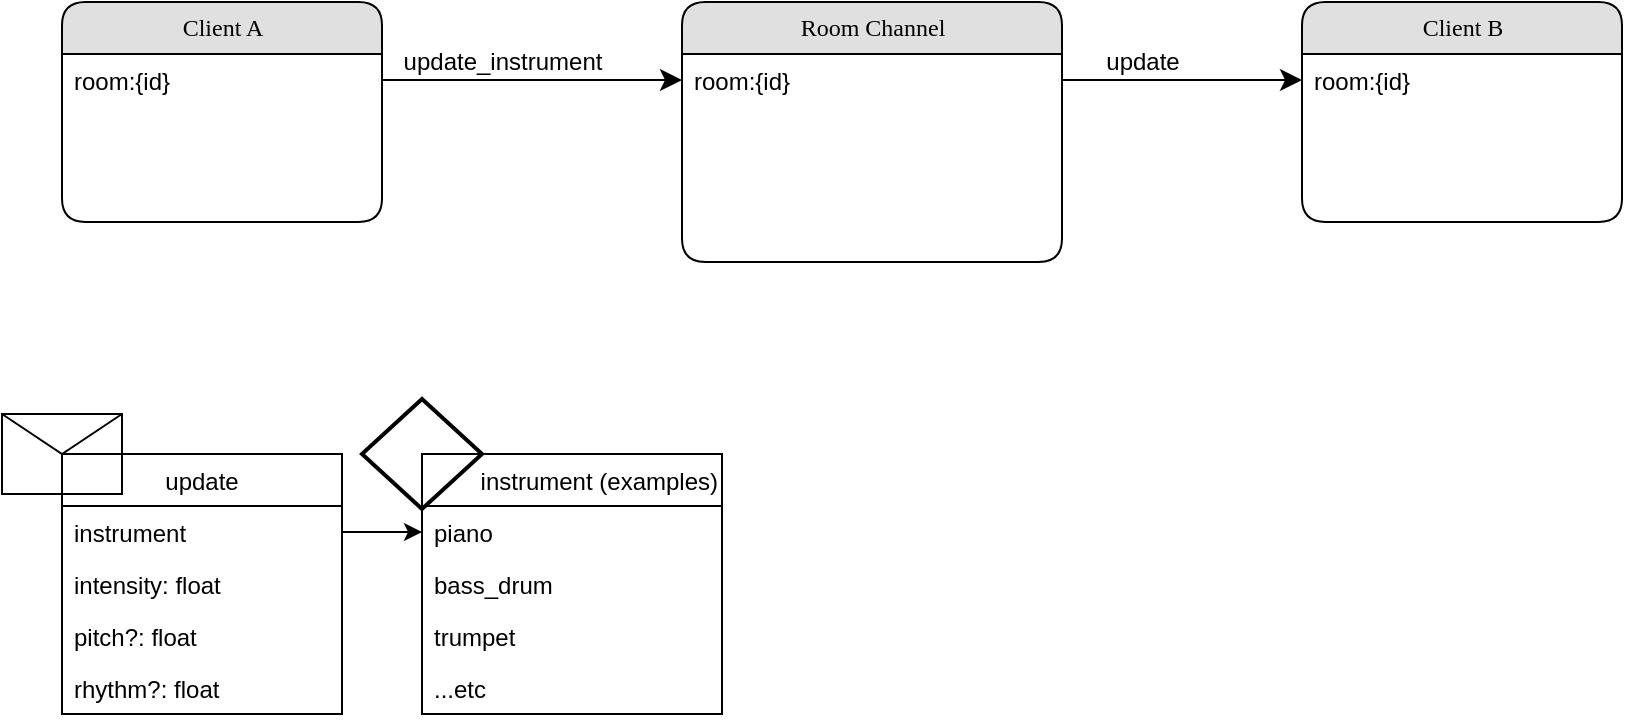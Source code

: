 <mxfile version="17.4.6" type="github">
  <diagram name="Page-1" id="5d7acffa-a066-3a61-03fe-96351882024d">
    <mxGraphModel dx="1262" dy="720" grid="1" gridSize="10" guides="1" tooltips="1" connect="1" arrows="1" fold="1" page="1" pageScale="1" pageWidth="1100" pageHeight="850" background="#ffffff" math="0" shadow="0">
      <root>
        <mxCell id="0" />
        <mxCell id="1" parent="0" />
        <mxCell id="21ea969265ad0168-6" value="&lt;div&gt;Client A&lt;/div&gt;" style="swimlane;html=1;fontStyle=0;childLayout=stackLayout;horizontal=1;startSize=26;fillColor=#e0e0e0;horizontalStack=0;resizeParent=1;resizeLast=0;collapsible=1;marginBottom=0;swimlaneFillColor=#ffffff;align=center;rounded=1;shadow=0;comic=0;labelBackgroundColor=none;strokeWidth=1;fontFamily=Verdana;fontSize=12" parent="1" vertex="1">
          <mxGeometry x="160" y="74" width="160" height="110" as="geometry" />
        </mxCell>
        <mxCell id="21ea969265ad0168-8" value="room:{id}" style="text;html=1;strokeColor=none;fillColor=none;spacingLeft=4;spacingRight=4;whiteSpace=wrap;overflow=hidden;rotatable=0;points=[[0,0.5],[1,0.5]];portConstraint=eastwest;" parent="21ea969265ad0168-6" vertex="1">
          <mxGeometry y="26" width="160" height="26" as="geometry" />
        </mxCell>
        <mxCell id="21ea969265ad0168-10" value="&lt;div&gt;Room Channel&lt;/div&gt;" style="swimlane;html=1;fontStyle=0;childLayout=stackLayout;horizontal=1;startSize=26;fillColor=#e0e0e0;horizontalStack=0;resizeParent=1;resizeLast=0;collapsible=1;marginBottom=0;swimlaneFillColor=#ffffff;align=center;rounded=1;shadow=0;comic=0;labelBackgroundColor=none;strokeWidth=1;fontFamily=Verdana;fontSize=12" parent="1" vertex="1">
          <mxGeometry x="470" y="74" width="190" height="130" as="geometry" />
        </mxCell>
        <mxCell id="21ea969265ad0168-11" value="&lt;div&gt;room:{id}&lt;/div&gt;&lt;div&gt;&lt;br&gt;&lt;/div&gt;" style="text;html=1;strokeColor=none;fillColor=none;spacingLeft=4;spacingRight=4;whiteSpace=wrap;overflow=hidden;rotatable=0;points=[[0,0.5],[1,0.5]];portConstraint=eastwest;" parent="21ea969265ad0168-10" vertex="1">
          <mxGeometry y="26" width="190" height="26" as="geometry" />
        </mxCell>
        <object label="" id="21ea969265ad0168-39">
          <mxCell style="edgeStyle=orthogonalEdgeStyle;html=1;entryX=0;entryY=0.5;labelBackgroundColor=none;startFill=0;startSize=8;endFill=1;endSize=8;fontFamily=Verdana;fontSize=12;exitX=1;exitY=0.5;entryDx=0;entryDy=0;" parent="1" source="21ea969265ad0168-8" target="21ea969265ad0168-11" edge="1">
            <mxGeometry relative="1" as="geometry">
              <Array as="points" />
            </mxGeometry>
          </mxCell>
        </object>
        <mxCell id="21ea969265ad0168-47" style="edgeStyle=orthogonalEdgeStyle;html=1;exitX=1;exitY=0.5;labelBackgroundColor=none;startFill=0;startSize=8;endFill=1;endSize=8;fontFamily=Verdana;fontSize=12;entryX=0;entryY=0.5;entryDx=0;entryDy=0;" parent="1" source="21ea969265ad0168-11" target="tj5F4Y6xZ06pF9521cA6-6" edge="1">
          <mxGeometry relative="1" as="geometry">
            <mxPoint x="880" y="113" as="targetPoint" />
          </mxGeometry>
        </mxCell>
        <mxCell id="tj5F4Y6xZ06pF9521cA6-3" value="&lt;div&gt;update_instrument&lt;/div&gt;" style="text;html=1;resizable=0;autosize=1;align=center;verticalAlign=middle;points=[];fillColor=none;strokeColor=none;rounded=0;" parent="1" vertex="1">
          <mxGeometry x="325" y="94" width="110" height="20" as="geometry" />
        </mxCell>
        <mxCell id="tj5F4Y6xZ06pF9521cA6-5" value="&lt;div&gt;Client B&lt;br&gt;&lt;/div&gt;" style="swimlane;html=1;fontStyle=0;childLayout=stackLayout;horizontal=1;startSize=26;fillColor=#e0e0e0;horizontalStack=0;resizeParent=1;resizeLast=0;collapsible=1;marginBottom=0;swimlaneFillColor=#ffffff;align=center;rounded=1;shadow=0;comic=0;labelBackgroundColor=none;strokeWidth=1;fontFamily=Verdana;fontSize=12" parent="1" vertex="1">
          <mxGeometry x="780" y="74" width="160" height="110" as="geometry" />
        </mxCell>
        <mxCell id="tj5F4Y6xZ06pF9521cA6-6" value="room:{id}" style="text;html=1;strokeColor=none;fillColor=none;spacingLeft=4;spacingRight=4;whiteSpace=wrap;overflow=hidden;rotatable=0;points=[[0,0.5],[1,0.5]];portConstraint=eastwest;" parent="tj5F4Y6xZ06pF9521cA6-5" vertex="1">
          <mxGeometry y="26" width="160" height="26" as="geometry" />
        </mxCell>
        <mxCell id="tj5F4Y6xZ06pF9521cA6-9" value="update" style="text;html=1;resizable=0;autosize=1;align=center;verticalAlign=middle;points=[];fillColor=none;strokeColor=none;rounded=0;" parent="1" vertex="1">
          <mxGeometry x="675" y="94" width="50" height="20" as="geometry" />
        </mxCell>
        <mxCell id="tj5F4Y6xZ06pF9521cA6-21" value="" style="shape=message;html=1;whiteSpace=wrap;html=1;outlineConnect=0;" parent="1" vertex="1">
          <mxGeometry x="130" y="280" width="60" height="40" as="geometry" />
        </mxCell>
        <mxCell id="tj5F4Y6xZ06pF9521cA6-17" value="update" style="swimlane;fontStyle=0;childLayout=stackLayout;horizontal=1;startSize=26;fillColor=none;horizontalStack=0;resizeParent=1;resizeParentMax=0;resizeLast=0;collapsible=1;marginBottom=0;" parent="1" vertex="1">
          <mxGeometry x="160" y="300" width="140" height="130" as="geometry" />
        </mxCell>
        <mxCell id="tj5F4Y6xZ06pF9521cA6-18" value="instrument&#xa;" style="text;strokeColor=none;fillColor=none;align=left;verticalAlign=top;spacingLeft=4;spacingRight=4;overflow=hidden;rotatable=0;points=[[0,0.5],[1,0.5]];portConstraint=eastwest;" parent="tj5F4Y6xZ06pF9521cA6-17" vertex="1">
          <mxGeometry y="26" width="140" height="26" as="geometry" />
        </mxCell>
        <mxCell id="A_t_KA8R0siFLET06c2P-1" value="intensity: float&#xa;" style="text;strokeColor=none;fillColor=none;align=left;verticalAlign=top;spacingLeft=4;spacingRight=4;overflow=hidden;rotatable=0;points=[[0,0.5],[1,0.5]];portConstraint=eastwest;" vertex="1" parent="tj5F4Y6xZ06pF9521cA6-17">
          <mxGeometry y="52" width="140" height="26" as="geometry" />
        </mxCell>
        <mxCell id="tj5F4Y6xZ06pF9521cA6-19" value="pitch?: float" style="text;strokeColor=none;fillColor=none;align=left;verticalAlign=top;spacingLeft=4;spacingRight=4;overflow=hidden;rotatable=0;points=[[0,0.5],[1,0.5]];portConstraint=eastwest;" parent="tj5F4Y6xZ06pF9521cA6-17" vertex="1">
          <mxGeometry y="78" width="140" height="26" as="geometry" />
        </mxCell>
        <mxCell id="tj5F4Y6xZ06pF9521cA6-20" value="rhythm?: float" style="text;strokeColor=none;fillColor=none;align=left;verticalAlign=top;spacingLeft=4;spacingRight=4;overflow=hidden;rotatable=0;points=[[0,0.5],[1,0.5]];portConstraint=eastwest;" parent="tj5F4Y6xZ06pF9521cA6-17" vertex="1">
          <mxGeometry y="104" width="140" height="26" as="geometry" />
        </mxCell>
        <mxCell id="A_t_KA8R0siFLET06c2P-8" value="" style="strokeWidth=2;html=1;shape=mxgraph.flowchart.decision;whiteSpace=wrap;" vertex="1" parent="1">
          <mxGeometry x="310" y="272.5" width="60" height="55" as="geometry" />
        </mxCell>
        <mxCell id="A_t_KA8R0siFLET06c2P-3" value="instrument (examples)" style="swimlane;fontStyle=0;childLayout=stackLayout;horizontal=1;startSize=26;fillColor=none;horizontalStack=0;resizeParent=1;resizeParentMax=0;resizeLast=0;collapsible=1;marginBottom=0;align=right;" vertex="1" parent="1">
          <mxGeometry x="340" y="300" width="150" height="130" as="geometry" />
        </mxCell>
        <mxCell id="A_t_KA8R0siFLET06c2P-4" value="piano" style="text;strokeColor=none;fillColor=none;align=left;verticalAlign=top;spacingLeft=4;spacingRight=4;overflow=hidden;rotatable=0;points=[[0,0.5],[1,0.5]];portConstraint=eastwest;" vertex="1" parent="A_t_KA8R0siFLET06c2P-3">
          <mxGeometry y="26" width="150" height="26" as="geometry" />
        </mxCell>
        <mxCell id="A_t_KA8R0siFLET06c2P-5" value="bass_drum" style="text;strokeColor=none;fillColor=none;align=left;verticalAlign=top;spacingLeft=4;spacingRight=4;overflow=hidden;rotatable=0;points=[[0,0.5],[1,0.5]];portConstraint=eastwest;" vertex="1" parent="A_t_KA8R0siFLET06c2P-3">
          <mxGeometry y="52" width="150" height="26" as="geometry" />
        </mxCell>
        <mxCell id="A_t_KA8R0siFLET06c2P-6" value="trumpet" style="text;strokeColor=none;fillColor=none;align=left;verticalAlign=top;spacingLeft=4;spacingRight=4;overflow=hidden;rotatable=0;points=[[0,0.5],[1,0.5]];portConstraint=eastwest;" vertex="1" parent="A_t_KA8R0siFLET06c2P-3">
          <mxGeometry y="78" width="150" height="26" as="geometry" />
        </mxCell>
        <mxCell id="A_t_KA8R0siFLET06c2P-10" value="...etc" style="text;strokeColor=none;fillColor=none;align=left;verticalAlign=top;spacingLeft=4;spacingRight=4;overflow=hidden;rotatable=0;points=[[0,0.5],[1,0.5]];portConstraint=eastwest;" vertex="1" parent="A_t_KA8R0siFLET06c2P-3">
          <mxGeometry y="104" width="150" height="26" as="geometry" />
        </mxCell>
        <mxCell id="A_t_KA8R0siFLET06c2P-9" value="" style="edgeStyle=orthogonalEdgeStyle;rounded=0;orthogonalLoop=1;jettySize=auto;html=1;entryX=0;entryY=0.5;entryDx=0;entryDy=0;" edge="1" parent="1" source="tj5F4Y6xZ06pF9521cA6-18" target="A_t_KA8R0siFLET06c2P-4">
          <mxGeometry relative="1" as="geometry" />
        </mxCell>
      </root>
    </mxGraphModel>
  </diagram>
</mxfile>
